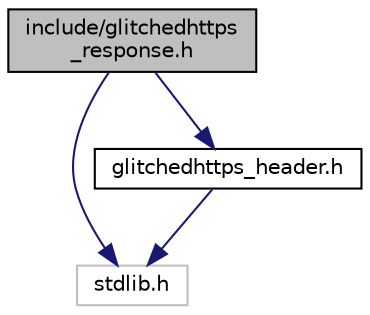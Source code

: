 digraph "include/glitchedhttps_response.h"
{
  edge [fontname="Helvetica",fontsize="10",labelfontname="Helvetica",labelfontsize="10"];
  node [fontname="Helvetica",fontsize="10",shape=record];
  Node0 [label="include/glitchedhttps\l_response.h",height=0.2,width=0.4,color="black", fillcolor="grey75", style="filled", fontcolor="black"];
  Node0 -> Node1 [color="midnightblue",fontsize="10",style="solid",fontname="Helvetica"];
  Node1 [label="stdlib.h",height=0.2,width=0.4,color="grey75", fillcolor="white", style="filled"];
  Node0 -> Node2 [color="midnightblue",fontsize="10",style="solid",fontname="Helvetica"];
  Node2 [label="glitchedhttps_header.h",height=0.2,width=0.4,color="black", fillcolor="white", style="filled",URL="$glitchedhttps__header_8h.html",tooltip="HTTP request (or response) header (for example: type=\"Authorization\" ; value=\"Basic YWxhZGRpbjpvcGVuc..."];
  Node2 -> Node1 [color="midnightblue",fontsize="10",style="solid",fontname="Helvetica"];
}

